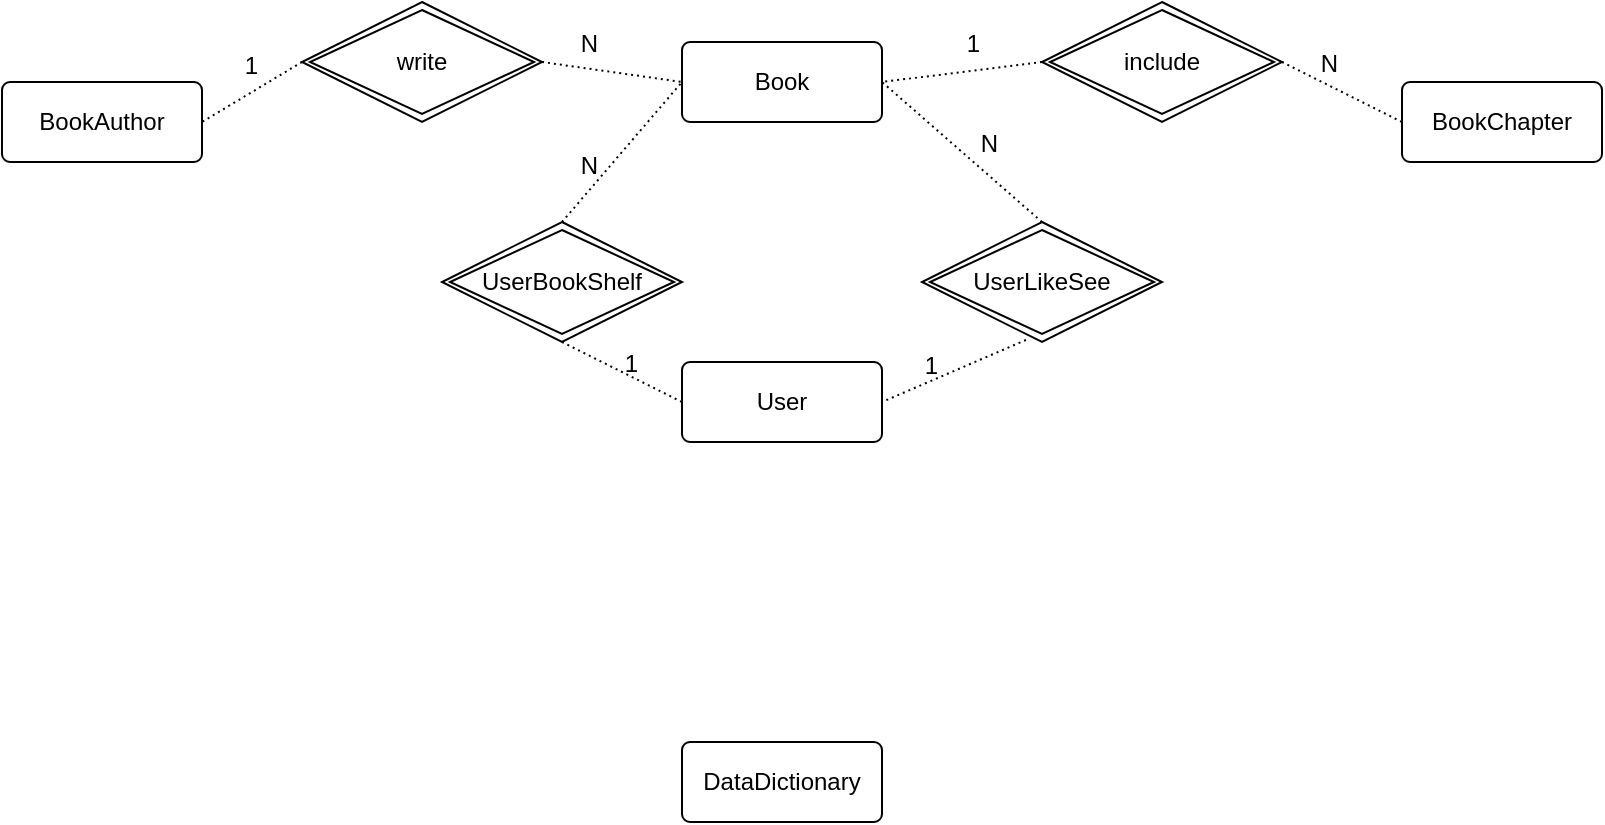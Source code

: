 <mxfile version="21.3.2" type="github">
  <diagram id="R2lEEEUBdFMjLlhIrx00" name="Page-1">
    <mxGraphModel dx="1571" dy="796" grid="1" gridSize="10" guides="1" tooltips="1" connect="1" arrows="1" fold="1" page="1" pageScale="1" pageWidth="850" pageHeight="1100" math="0" shadow="0" extFonts="Permanent Marker^https://fonts.googleapis.com/css?family=Permanent+Marker">
      <root>
        <mxCell id="0" />
        <mxCell id="1" parent="0" />
        <mxCell id="S7SiLh0995_sBBa2Cg7T-1" value="DataDictionary" style="rounded=1;arcSize=10;whiteSpace=wrap;html=1;align=center;" vertex="1" parent="1">
          <mxGeometry x="360" y="550" width="100" height="40" as="geometry" />
        </mxCell>
        <mxCell id="S7SiLh0995_sBBa2Cg7T-3" value="User" style="rounded=1;arcSize=10;whiteSpace=wrap;html=1;align=center;" vertex="1" parent="1">
          <mxGeometry x="360" y="360" width="100" height="40" as="geometry" />
        </mxCell>
        <mxCell id="S7SiLh0995_sBBa2Cg7T-4" value="BookChapter" style="rounded=1;arcSize=10;whiteSpace=wrap;html=1;align=center;" vertex="1" parent="1">
          <mxGeometry x="720" y="220" width="100" height="40" as="geometry" />
        </mxCell>
        <mxCell id="S7SiLh0995_sBBa2Cg7T-5" value="Book" style="rounded=1;arcSize=10;whiteSpace=wrap;html=1;align=center;" vertex="1" parent="1">
          <mxGeometry x="360" y="200" width="100" height="40" as="geometry" />
        </mxCell>
        <mxCell id="S7SiLh0995_sBBa2Cg7T-6" value="BookAuthor" style="rounded=1;arcSize=10;whiteSpace=wrap;html=1;align=center;" vertex="1" parent="1">
          <mxGeometry x="20" y="220" width="100" height="40" as="geometry" />
        </mxCell>
        <mxCell id="S7SiLh0995_sBBa2Cg7T-12" value="UserBookShelf" style="shape=rhombus;double=1;perimeter=rhombusPerimeter;whiteSpace=wrap;html=1;align=center;" vertex="1" parent="1">
          <mxGeometry x="240" y="290" width="120" height="60" as="geometry" />
        </mxCell>
        <mxCell id="S7SiLh0995_sBBa2Cg7T-13" value="" style="endArrow=none;html=1;rounded=0;dashed=1;dashPattern=1 2;exitX=0.5;exitY=1;exitDx=0;exitDy=0;entryX=0;entryY=0.5;entryDx=0;entryDy=0;" edge="1" parent="1" source="S7SiLh0995_sBBa2Cg7T-12" target="S7SiLh0995_sBBa2Cg7T-3">
          <mxGeometry relative="1" as="geometry">
            <mxPoint x="340" y="410" as="sourcePoint" />
            <mxPoint x="500" y="410" as="targetPoint" />
          </mxGeometry>
        </mxCell>
        <mxCell id="S7SiLh0995_sBBa2Cg7T-14" value="1" style="resizable=0;html=1;whiteSpace=wrap;align=right;verticalAlign=bottom;" connectable="0" vertex="1" parent="S7SiLh0995_sBBa2Cg7T-13">
          <mxGeometry x="1" relative="1" as="geometry">
            <mxPoint x="-20" y="-10" as="offset" />
          </mxGeometry>
        </mxCell>
        <mxCell id="S7SiLh0995_sBBa2Cg7T-15" value="" style="endArrow=none;html=1;rounded=0;dashed=1;dashPattern=1 2;entryX=0;entryY=0.5;entryDx=0;entryDy=0;exitX=0.5;exitY=0;exitDx=0;exitDy=0;" edge="1" parent="1" source="S7SiLh0995_sBBa2Cg7T-12" target="S7SiLh0995_sBBa2Cg7T-5">
          <mxGeometry relative="1" as="geometry">
            <mxPoint x="180" y="270" as="sourcePoint" />
            <mxPoint x="340" y="270" as="targetPoint" />
          </mxGeometry>
        </mxCell>
        <mxCell id="S7SiLh0995_sBBa2Cg7T-16" value="N" style="resizable=0;html=1;whiteSpace=wrap;align=right;verticalAlign=bottom;" connectable="0" vertex="1" parent="S7SiLh0995_sBBa2Cg7T-15">
          <mxGeometry x="1" relative="1" as="geometry">
            <mxPoint x="-40" y="50" as="offset" />
          </mxGeometry>
        </mxCell>
        <mxCell id="S7SiLh0995_sBBa2Cg7T-17" value="UserLikeSee" style="shape=rhombus;double=1;perimeter=rhombusPerimeter;whiteSpace=wrap;html=1;align=center;" vertex="1" parent="1">
          <mxGeometry x="480" y="290" width="120" height="60" as="geometry" />
        </mxCell>
        <mxCell id="S7SiLh0995_sBBa2Cg7T-20" value="" style="endArrow=none;html=1;rounded=0;dashed=1;dashPattern=1 2;entryX=1;entryY=0.5;entryDx=0;entryDy=0;exitX=0.433;exitY=0.983;exitDx=0;exitDy=0;exitPerimeter=0;" edge="1" parent="1" source="S7SiLh0995_sBBa2Cg7T-17" target="S7SiLh0995_sBBa2Cg7T-3">
          <mxGeometry relative="1" as="geometry">
            <mxPoint x="340" y="410" as="sourcePoint" />
            <mxPoint x="500" y="410" as="targetPoint" />
          </mxGeometry>
        </mxCell>
        <mxCell id="S7SiLh0995_sBBa2Cg7T-21" value="1" style="resizable=0;html=1;whiteSpace=wrap;align=right;verticalAlign=bottom;" connectable="0" vertex="1" parent="S7SiLh0995_sBBa2Cg7T-20">
          <mxGeometry x="1" relative="1" as="geometry">
            <mxPoint x="30" y="-10" as="offset" />
          </mxGeometry>
        </mxCell>
        <mxCell id="S7SiLh0995_sBBa2Cg7T-22" value="" style="endArrow=none;html=1;rounded=0;dashed=1;dashPattern=1 2;entryX=1;entryY=0.5;entryDx=0;entryDy=0;exitX=0.5;exitY=0;exitDx=0;exitDy=0;" edge="1" parent="1" source="S7SiLh0995_sBBa2Cg7T-17" target="S7SiLh0995_sBBa2Cg7T-5">
          <mxGeometry relative="1" as="geometry">
            <mxPoint x="340" y="410" as="sourcePoint" />
            <mxPoint x="500" y="410" as="targetPoint" />
          </mxGeometry>
        </mxCell>
        <mxCell id="S7SiLh0995_sBBa2Cg7T-23" value="N" style="resizable=0;html=1;whiteSpace=wrap;align=right;verticalAlign=bottom;" connectable="0" vertex="1" parent="S7SiLh0995_sBBa2Cg7T-22">
          <mxGeometry x="1" relative="1" as="geometry">
            <mxPoint x="60" y="40" as="offset" />
          </mxGeometry>
        </mxCell>
        <mxCell id="S7SiLh0995_sBBa2Cg7T-24" value="write" style="shape=rhombus;double=1;perimeter=rhombusPerimeter;whiteSpace=wrap;html=1;align=center;" vertex="1" parent="1">
          <mxGeometry x="170" y="180" width="120" height="60" as="geometry" />
        </mxCell>
        <mxCell id="S7SiLh0995_sBBa2Cg7T-25" value="include" style="shape=rhombus;double=1;perimeter=rhombusPerimeter;whiteSpace=wrap;html=1;align=center;" vertex="1" parent="1">
          <mxGeometry x="540" y="180" width="120" height="60" as="geometry" />
        </mxCell>
        <mxCell id="S7SiLh0995_sBBa2Cg7T-28" value="" style="endArrow=none;html=1;rounded=0;dashed=1;dashPattern=1 2;entryX=0;entryY=0.5;entryDx=0;entryDy=0;exitX=1;exitY=0.5;exitDx=0;exitDy=0;" edge="1" parent="1" source="S7SiLh0995_sBBa2Cg7T-24" target="S7SiLh0995_sBBa2Cg7T-5">
          <mxGeometry relative="1" as="geometry">
            <mxPoint x="340" y="410" as="sourcePoint" />
            <mxPoint x="500" y="410" as="targetPoint" />
          </mxGeometry>
        </mxCell>
        <mxCell id="S7SiLh0995_sBBa2Cg7T-29" value="N" style="resizable=0;html=1;whiteSpace=wrap;align=right;verticalAlign=bottom;" connectable="0" vertex="1" parent="S7SiLh0995_sBBa2Cg7T-28">
          <mxGeometry x="1" relative="1" as="geometry">
            <mxPoint x="-40" y="-10" as="offset" />
          </mxGeometry>
        </mxCell>
        <mxCell id="S7SiLh0995_sBBa2Cg7T-30" value="" style="endArrow=none;html=1;rounded=0;dashed=1;dashPattern=1 2;entryX=1;entryY=0.5;entryDx=0;entryDy=0;exitX=0;exitY=0.5;exitDx=0;exitDy=0;" edge="1" parent="1" source="S7SiLh0995_sBBa2Cg7T-24" target="S7SiLh0995_sBBa2Cg7T-6">
          <mxGeometry relative="1" as="geometry">
            <mxPoint x="340" y="410" as="sourcePoint" />
            <mxPoint x="500" y="410" as="targetPoint" />
          </mxGeometry>
        </mxCell>
        <mxCell id="S7SiLh0995_sBBa2Cg7T-31" value="1" style="resizable=0;html=1;whiteSpace=wrap;align=right;verticalAlign=bottom;" connectable="0" vertex="1" parent="S7SiLh0995_sBBa2Cg7T-30">
          <mxGeometry x="1" relative="1" as="geometry">
            <mxPoint x="30" y="-20" as="offset" />
          </mxGeometry>
        </mxCell>
        <mxCell id="S7SiLh0995_sBBa2Cg7T-34" value="" style="endArrow=none;html=1;rounded=0;dashed=1;dashPattern=1 2;entryX=0;entryY=0.5;entryDx=0;entryDy=0;exitX=1;exitY=0.5;exitDx=0;exitDy=0;" edge="1" parent="1" source="S7SiLh0995_sBBa2Cg7T-25" target="S7SiLh0995_sBBa2Cg7T-4">
          <mxGeometry relative="1" as="geometry">
            <mxPoint x="340" y="410" as="sourcePoint" />
            <mxPoint x="470" y="450" as="targetPoint" />
          </mxGeometry>
        </mxCell>
        <mxCell id="S7SiLh0995_sBBa2Cg7T-35" value="N" style="resizable=0;html=1;whiteSpace=wrap;align=right;verticalAlign=bottom;" connectable="0" vertex="1" parent="S7SiLh0995_sBBa2Cg7T-34">
          <mxGeometry x="1" relative="1" as="geometry">
            <mxPoint x="-30" y="-20" as="offset" />
          </mxGeometry>
        </mxCell>
        <mxCell id="S7SiLh0995_sBBa2Cg7T-36" value="" style="endArrow=none;html=1;rounded=0;dashed=1;dashPattern=1 2;entryX=1;entryY=0.5;entryDx=0;entryDy=0;exitX=0;exitY=0.5;exitDx=0;exitDy=0;" edge="1" parent="1" source="S7SiLh0995_sBBa2Cg7T-25" target="S7SiLh0995_sBBa2Cg7T-5">
          <mxGeometry relative="1" as="geometry">
            <mxPoint x="340" y="410" as="sourcePoint" />
            <mxPoint x="500" y="410" as="targetPoint" />
          </mxGeometry>
        </mxCell>
        <mxCell id="S7SiLh0995_sBBa2Cg7T-37" value="1" style="resizable=0;html=1;whiteSpace=wrap;align=right;verticalAlign=bottom;" connectable="0" vertex="1" parent="S7SiLh0995_sBBa2Cg7T-36">
          <mxGeometry x="1" relative="1" as="geometry">
            <mxPoint x="50" y="-10" as="offset" />
          </mxGeometry>
        </mxCell>
      </root>
    </mxGraphModel>
  </diagram>
</mxfile>

